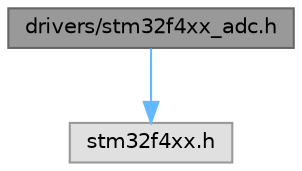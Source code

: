 digraph "drivers/stm32f4xx_adc.h"
{
 // LATEX_PDF_SIZE
  bgcolor="transparent";
  edge [fontname=Helvetica,fontsize=10,labelfontname=Helvetica,labelfontsize=10];
  node [fontname=Helvetica,fontsize=10,shape=box,height=0.2,width=0.4];
  Node1 [id="Node000001",label="drivers/stm32f4xx_adc.h",height=0.2,width=0.4,color="gray40", fillcolor="grey60", style="filled", fontcolor="black",tooltip="This file contains all the functions prototypes for the ADC firmware library."];
  Node1 -> Node2 [id="edge1_Node000001_Node000002",color="steelblue1",style="solid",tooltip=" "];
  Node2 [id="Node000002",label="stm32f4xx.h",height=0.2,width=0.4,color="grey60", fillcolor="#E0E0E0", style="filled",tooltip=" "];
}
